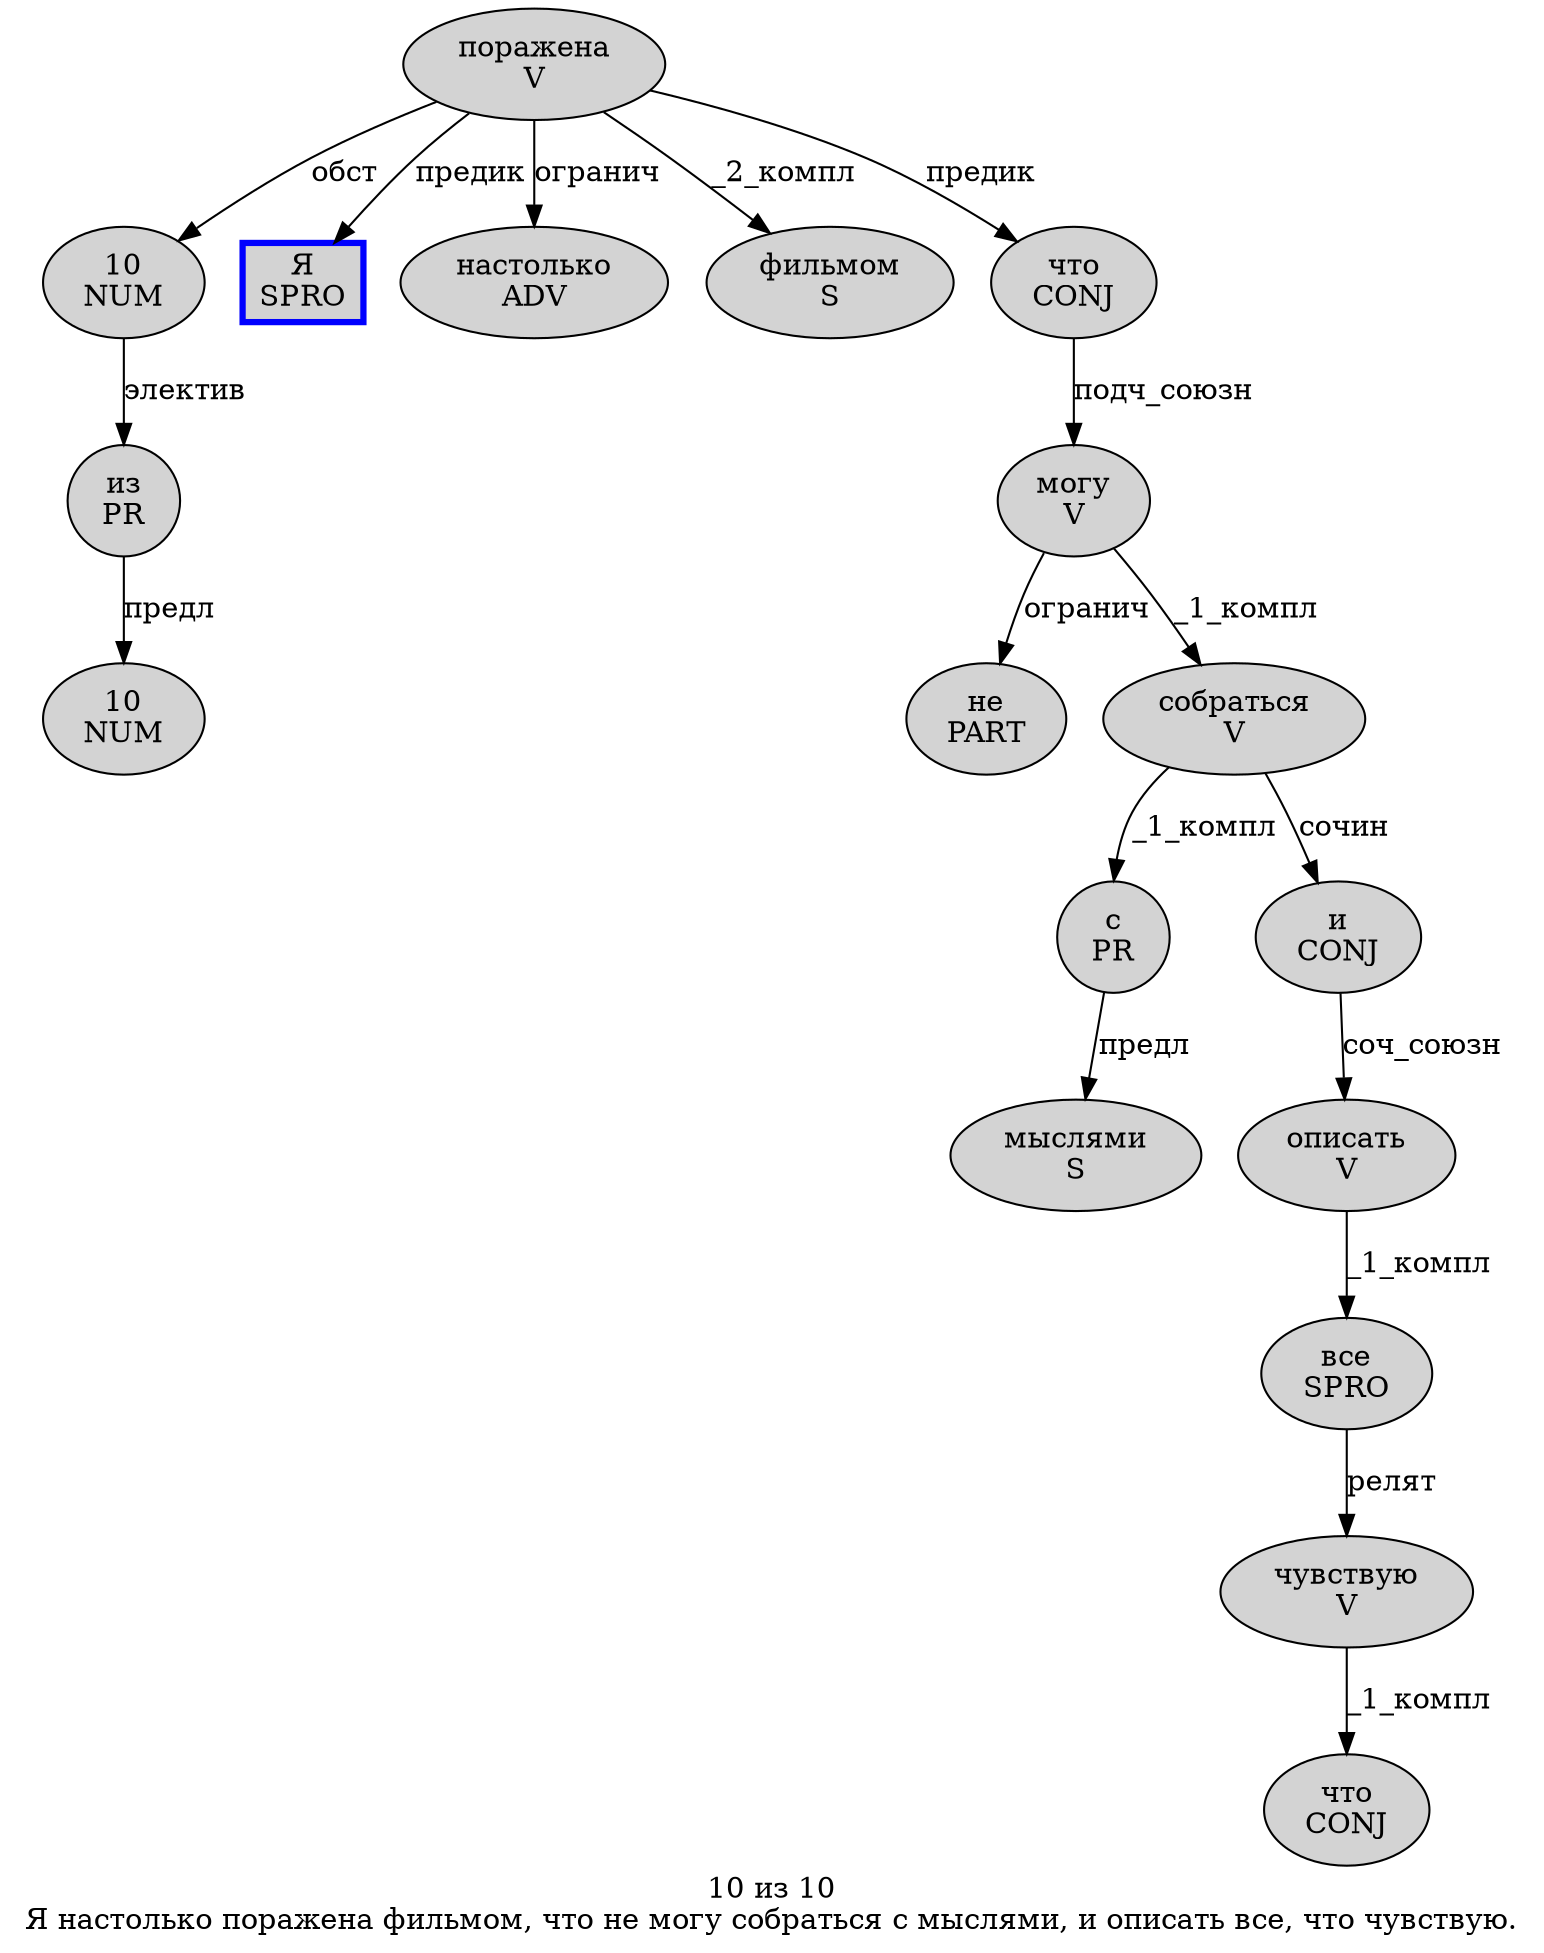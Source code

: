 digraph SENTENCE_1688 {
	graph [label="10 из 10
Я настолько поражена фильмом, что не могу собраться с мыслями, и описать все, что чувствую."]
	node [style=filled]
		0 [label="10
NUM" color="" fillcolor=lightgray penwidth=1 shape=ellipse]
		1 [label="из
PR" color="" fillcolor=lightgray penwidth=1 shape=ellipse]
		2 [label="10
NUM" color="" fillcolor=lightgray penwidth=1 shape=ellipse]
		3 [label="Я
SPRO" color=blue fillcolor=lightgray penwidth=3 shape=box]
		4 [label="настолько
ADV" color="" fillcolor=lightgray penwidth=1 shape=ellipse]
		5 [label="поражена
V" color="" fillcolor=lightgray penwidth=1 shape=ellipse]
		6 [label="фильмом
S" color="" fillcolor=lightgray penwidth=1 shape=ellipse]
		8 [label="что
CONJ" color="" fillcolor=lightgray penwidth=1 shape=ellipse]
		9 [label="не
PART" color="" fillcolor=lightgray penwidth=1 shape=ellipse]
		10 [label="могу
V" color="" fillcolor=lightgray penwidth=1 shape=ellipse]
		11 [label="собраться
V" color="" fillcolor=lightgray penwidth=1 shape=ellipse]
		12 [label="с
PR" color="" fillcolor=lightgray penwidth=1 shape=ellipse]
		13 [label="мыслями
S" color="" fillcolor=lightgray penwidth=1 shape=ellipse]
		15 [label="и
CONJ" color="" fillcolor=lightgray penwidth=1 shape=ellipse]
		16 [label="описать
V" color="" fillcolor=lightgray penwidth=1 shape=ellipse]
		17 [label="все
SPRO" color="" fillcolor=lightgray penwidth=1 shape=ellipse]
		19 [label="что
CONJ" color="" fillcolor=lightgray penwidth=1 shape=ellipse]
		20 [label="чувствую
V" color="" fillcolor=lightgray penwidth=1 shape=ellipse]
			15 -> 16 [label="соч_союзн"]
			8 -> 10 [label="подч_союзн"]
			10 -> 9 [label="огранич"]
			10 -> 11 [label="_1_компл"]
			0 -> 1 [label="электив"]
			1 -> 2 [label="предл"]
			17 -> 20 [label="релят"]
			11 -> 12 [label="_1_компл"]
			11 -> 15 [label="сочин"]
			20 -> 19 [label="_1_компл"]
			16 -> 17 [label="_1_компл"]
			12 -> 13 [label="предл"]
			5 -> 0 [label="обст"]
			5 -> 3 [label="предик"]
			5 -> 4 [label="огранич"]
			5 -> 6 [label="_2_компл"]
			5 -> 8 [label="предик"]
}